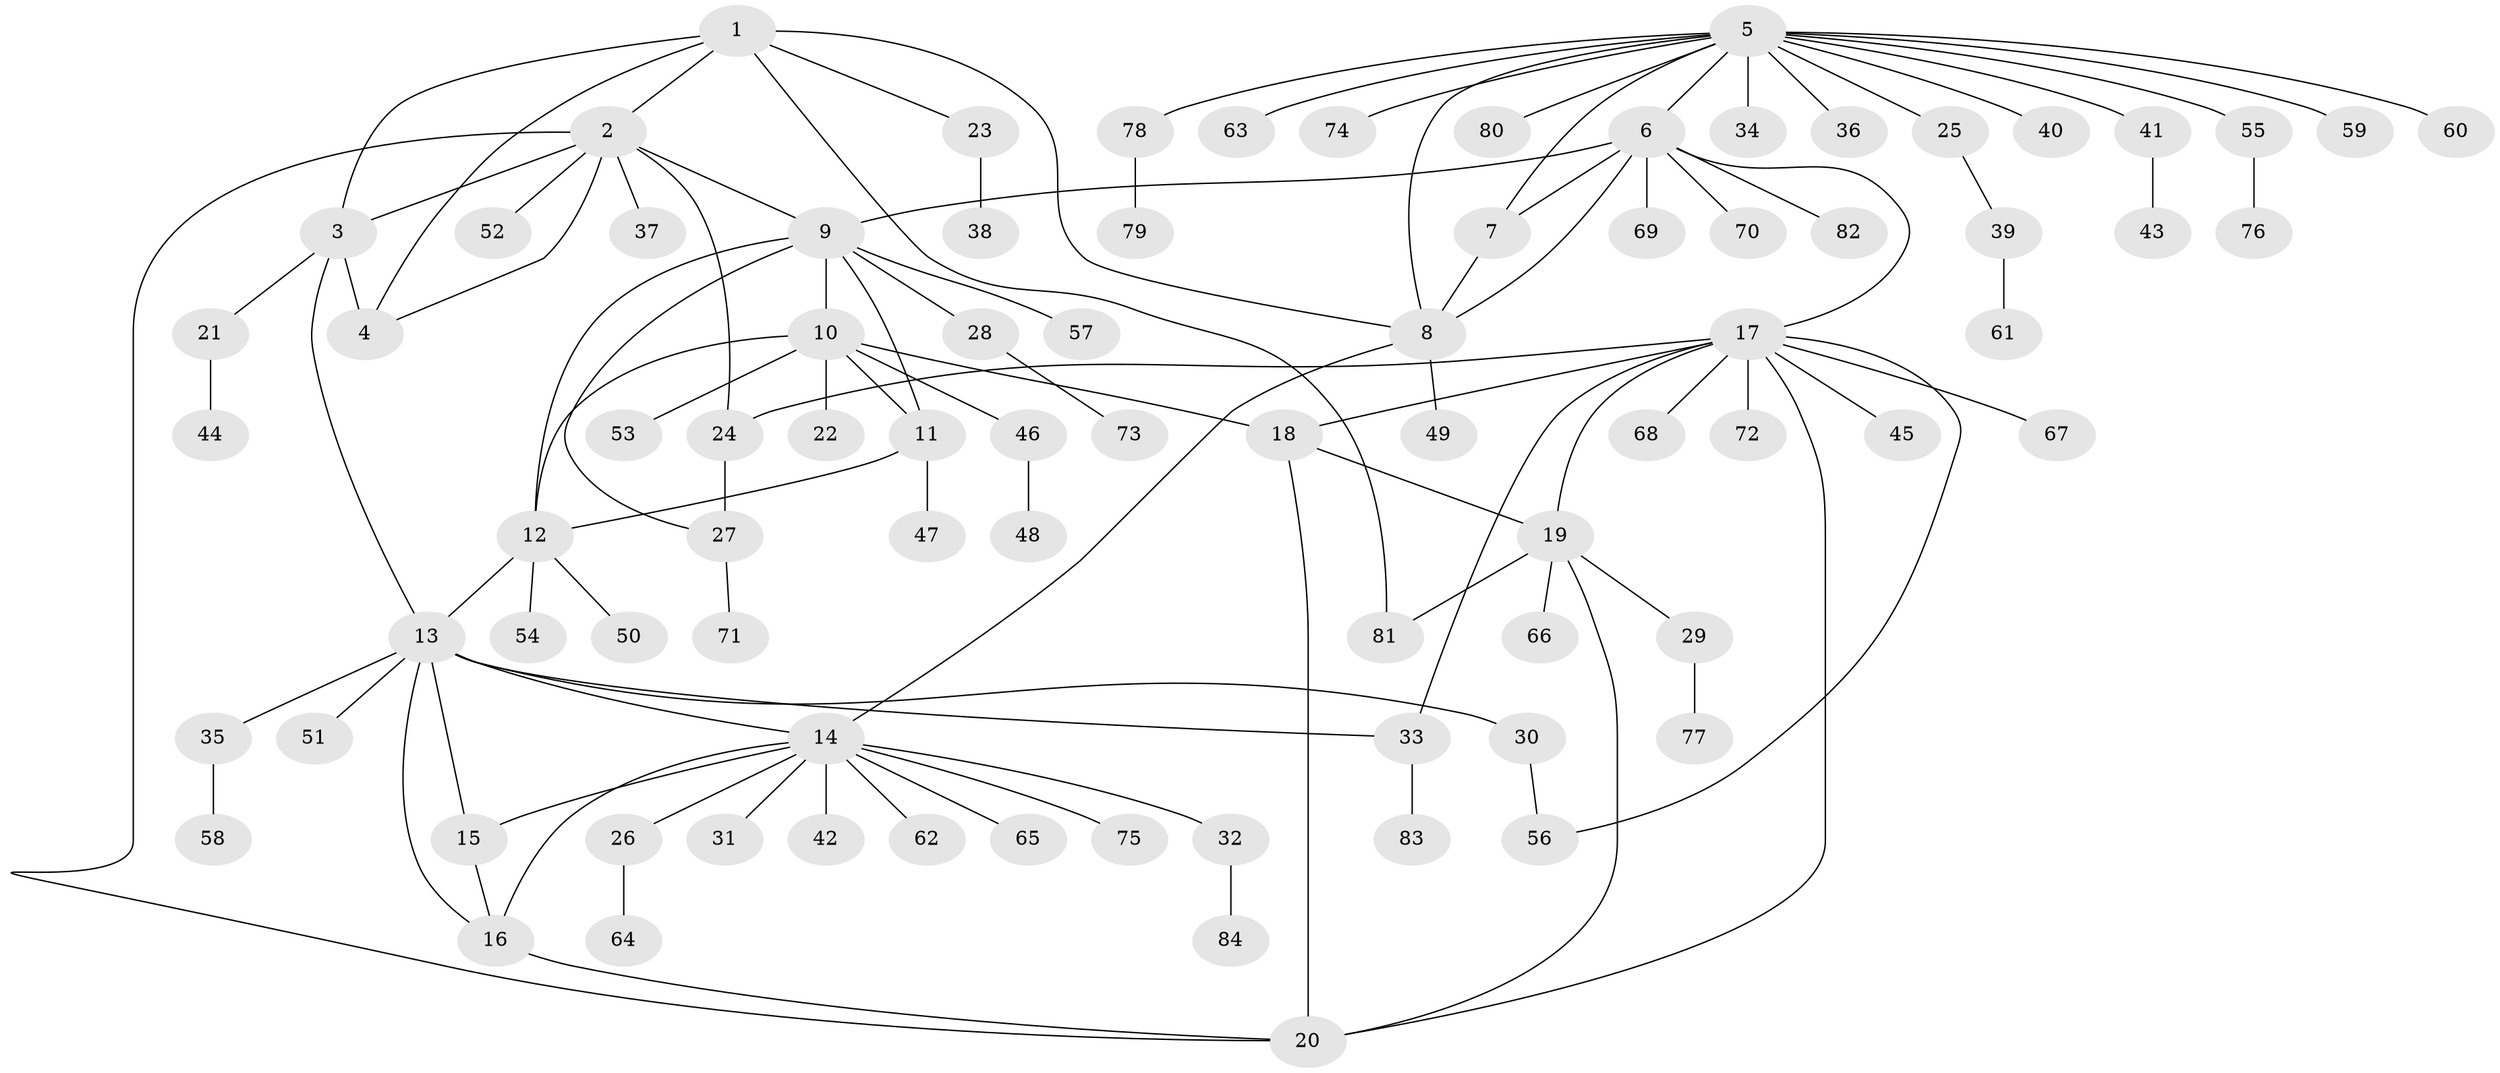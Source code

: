 // coarse degree distribution, {3: 0.04, 4: 0.08, 2: 0.08, 6: 0.08, 1: 0.6, 7: 0.04, 8: 0.04, 5: 0.04}
// Generated by graph-tools (version 1.1) at 2025/59/03/04/25 21:59:06]
// undirected, 84 vertices, 109 edges
graph export_dot {
graph [start="1"]
  node [color=gray90,style=filled];
  1;
  2;
  3;
  4;
  5;
  6;
  7;
  8;
  9;
  10;
  11;
  12;
  13;
  14;
  15;
  16;
  17;
  18;
  19;
  20;
  21;
  22;
  23;
  24;
  25;
  26;
  27;
  28;
  29;
  30;
  31;
  32;
  33;
  34;
  35;
  36;
  37;
  38;
  39;
  40;
  41;
  42;
  43;
  44;
  45;
  46;
  47;
  48;
  49;
  50;
  51;
  52;
  53;
  54;
  55;
  56;
  57;
  58;
  59;
  60;
  61;
  62;
  63;
  64;
  65;
  66;
  67;
  68;
  69;
  70;
  71;
  72;
  73;
  74;
  75;
  76;
  77;
  78;
  79;
  80;
  81;
  82;
  83;
  84;
  1 -- 2;
  1 -- 3;
  1 -- 4;
  1 -- 8;
  1 -- 23;
  1 -- 81;
  2 -- 3;
  2 -- 4;
  2 -- 9;
  2 -- 20;
  2 -- 24;
  2 -- 37;
  2 -- 52;
  3 -- 4;
  3 -- 13;
  3 -- 21;
  5 -- 6;
  5 -- 7;
  5 -- 8;
  5 -- 25;
  5 -- 34;
  5 -- 36;
  5 -- 40;
  5 -- 41;
  5 -- 55;
  5 -- 59;
  5 -- 60;
  5 -- 63;
  5 -- 74;
  5 -- 78;
  5 -- 80;
  6 -- 7;
  6 -- 8;
  6 -- 9;
  6 -- 17;
  6 -- 69;
  6 -- 70;
  6 -- 82;
  7 -- 8;
  8 -- 14;
  8 -- 49;
  9 -- 10;
  9 -- 11;
  9 -- 12;
  9 -- 27;
  9 -- 28;
  9 -- 57;
  10 -- 11;
  10 -- 12;
  10 -- 18;
  10 -- 22;
  10 -- 46;
  10 -- 53;
  11 -- 12;
  11 -- 47;
  12 -- 13;
  12 -- 50;
  12 -- 54;
  13 -- 14;
  13 -- 15;
  13 -- 16;
  13 -- 30;
  13 -- 33;
  13 -- 35;
  13 -- 51;
  14 -- 15;
  14 -- 16;
  14 -- 26;
  14 -- 31;
  14 -- 32;
  14 -- 42;
  14 -- 62;
  14 -- 65;
  14 -- 75;
  15 -- 16;
  16 -- 20;
  17 -- 18;
  17 -- 19;
  17 -- 20;
  17 -- 24;
  17 -- 33;
  17 -- 45;
  17 -- 56;
  17 -- 67;
  17 -- 68;
  17 -- 72;
  18 -- 19;
  18 -- 20;
  19 -- 20;
  19 -- 29;
  19 -- 66;
  19 -- 81;
  21 -- 44;
  23 -- 38;
  24 -- 27;
  25 -- 39;
  26 -- 64;
  27 -- 71;
  28 -- 73;
  29 -- 77;
  30 -- 56;
  32 -- 84;
  33 -- 83;
  35 -- 58;
  39 -- 61;
  41 -- 43;
  46 -- 48;
  55 -- 76;
  78 -- 79;
}

